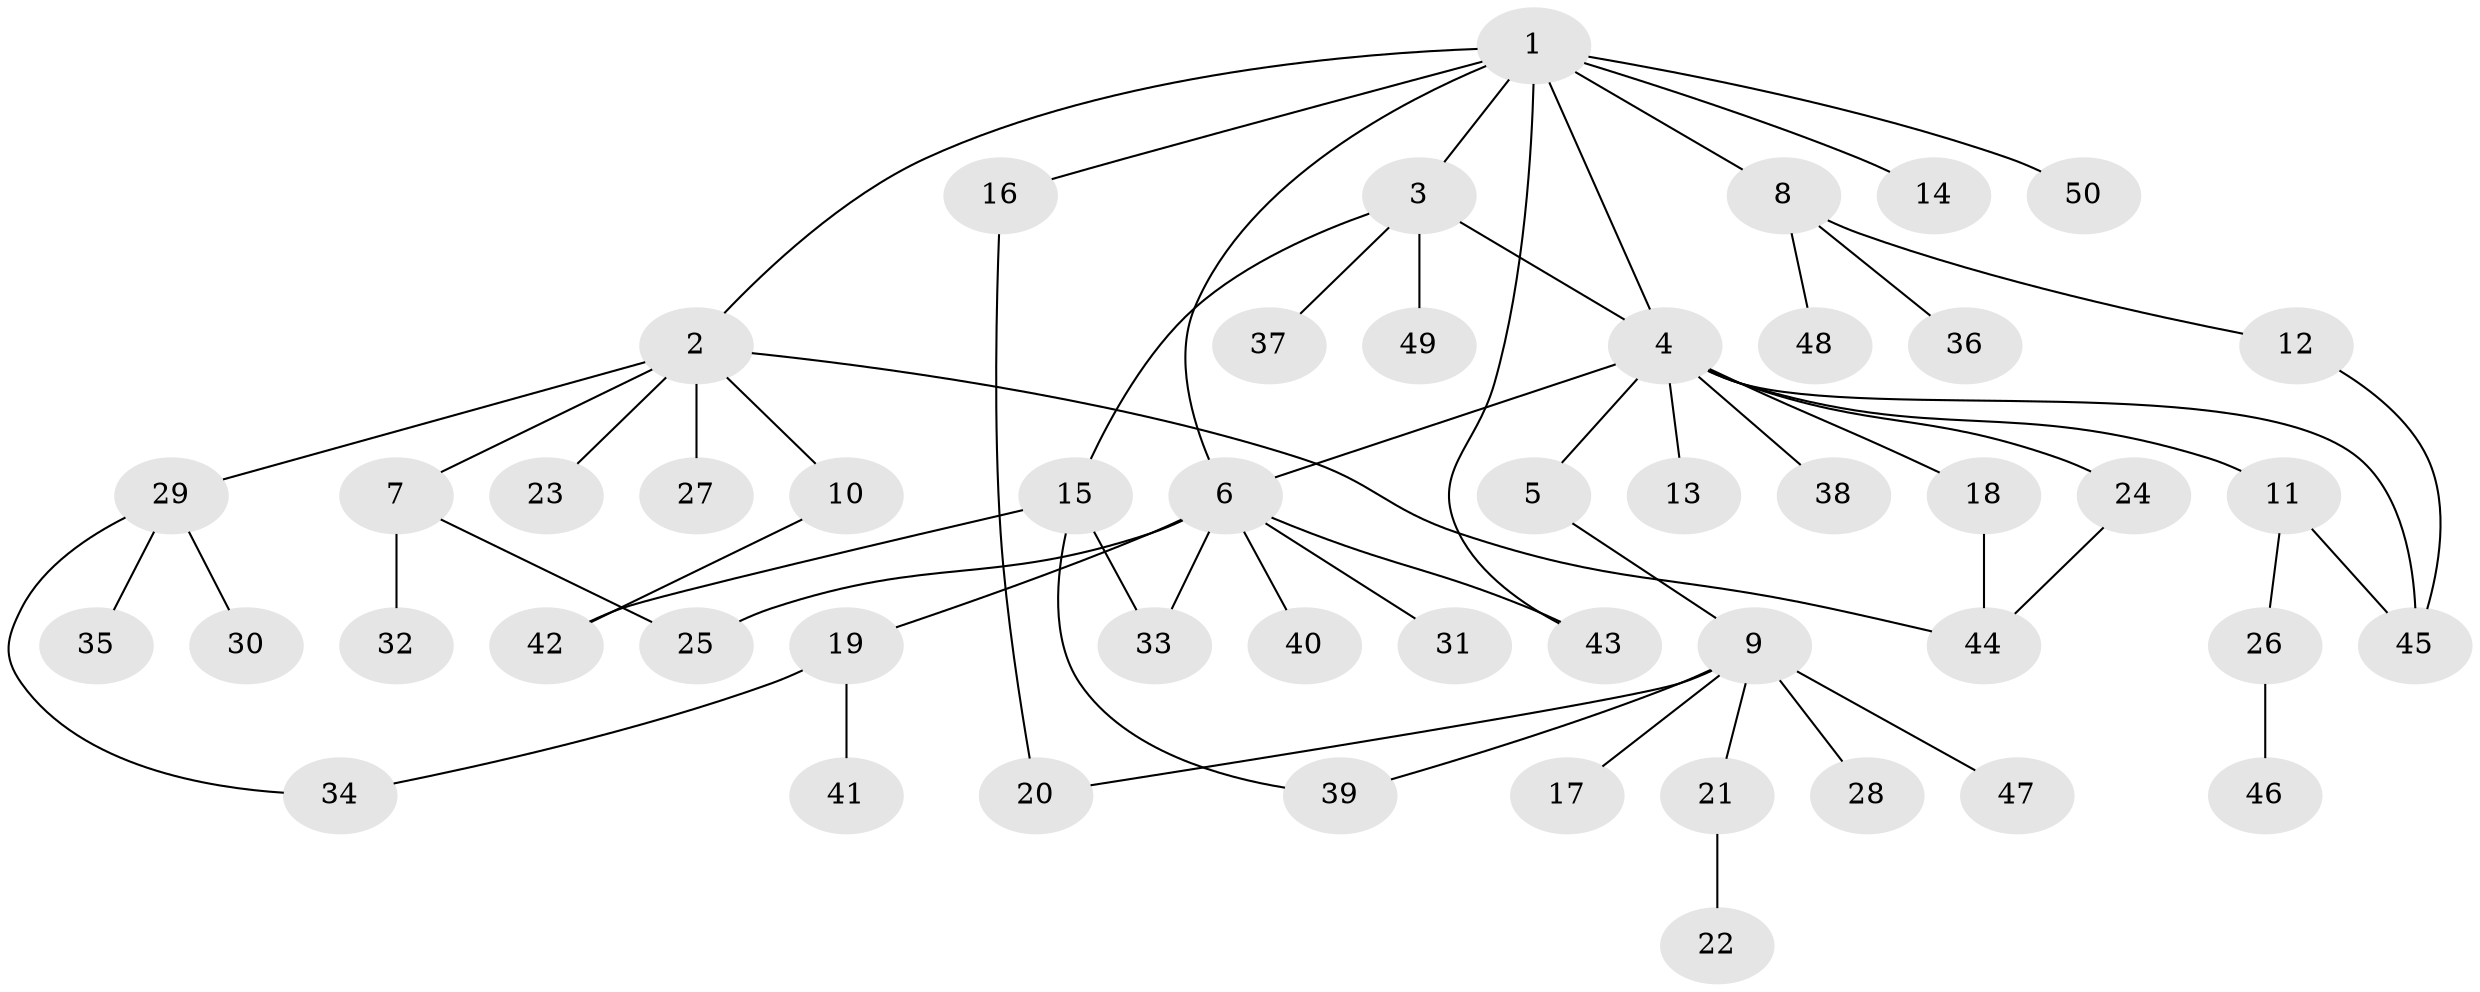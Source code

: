 // coarse degree distribution, {8: 0.02857142857142857, 6: 0.05714285714285714, 4: 0.05714285714285714, 10: 0.02857142857142857, 2: 0.2571428571428571, 7: 0.02857142857142857, 3: 0.14285714285714285, 1: 0.4}
// Generated by graph-tools (version 1.1) at 2025/50/03/04/25 22:50:24]
// undirected, 50 vertices, 62 edges
graph export_dot {
  node [color=gray90,style=filled];
  1;
  2;
  3;
  4;
  5;
  6;
  7;
  8;
  9;
  10;
  11;
  12;
  13;
  14;
  15;
  16;
  17;
  18;
  19;
  20;
  21;
  22;
  23;
  24;
  25;
  26;
  27;
  28;
  29;
  30;
  31;
  32;
  33;
  34;
  35;
  36;
  37;
  38;
  39;
  40;
  41;
  42;
  43;
  44;
  45;
  46;
  47;
  48;
  49;
  50;
  1 -- 2;
  1 -- 3;
  1 -- 4;
  1 -- 6;
  1 -- 8;
  1 -- 14;
  1 -- 16;
  1 -- 43;
  1 -- 50;
  2 -- 7;
  2 -- 10;
  2 -- 23;
  2 -- 27;
  2 -- 29;
  2 -- 44;
  3 -- 4;
  3 -- 15;
  3 -- 37;
  3 -- 49;
  4 -- 5;
  4 -- 6;
  4 -- 11;
  4 -- 13;
  4 -- 18;
  4 -- 24;
  4 -- 38;
  4 -- 45;
  5 -- 9;
  6 -- 19;
  6 -- 25;
  6 -- 31;
  6 -- 33;
  6 -- 40;
  6 -- 43;
  7 -- 25;
  7 -- 32;
  8 -- 12;
  8 -- 36;
  8 -- 48;
  9 -- 17;
  9 -- 20;
  9 -- 21;
  9 -- 28;
  9 -- 39;
  9 -- 47;
  10 -- 42;
  11 -- 26;
  11 -- 45;
  12 -- 45;
  15 -- 33;
  15 -- 39;
  15 -- 42;
  16 -- 20;
  18 -- 44;
  19 -- 34;
  19 -- 41;
  21 -- 22;
  24 -- 44;
  26 -- 46;
  29 -- 30;
  29 -- 34;
  29 -- 35;
}

